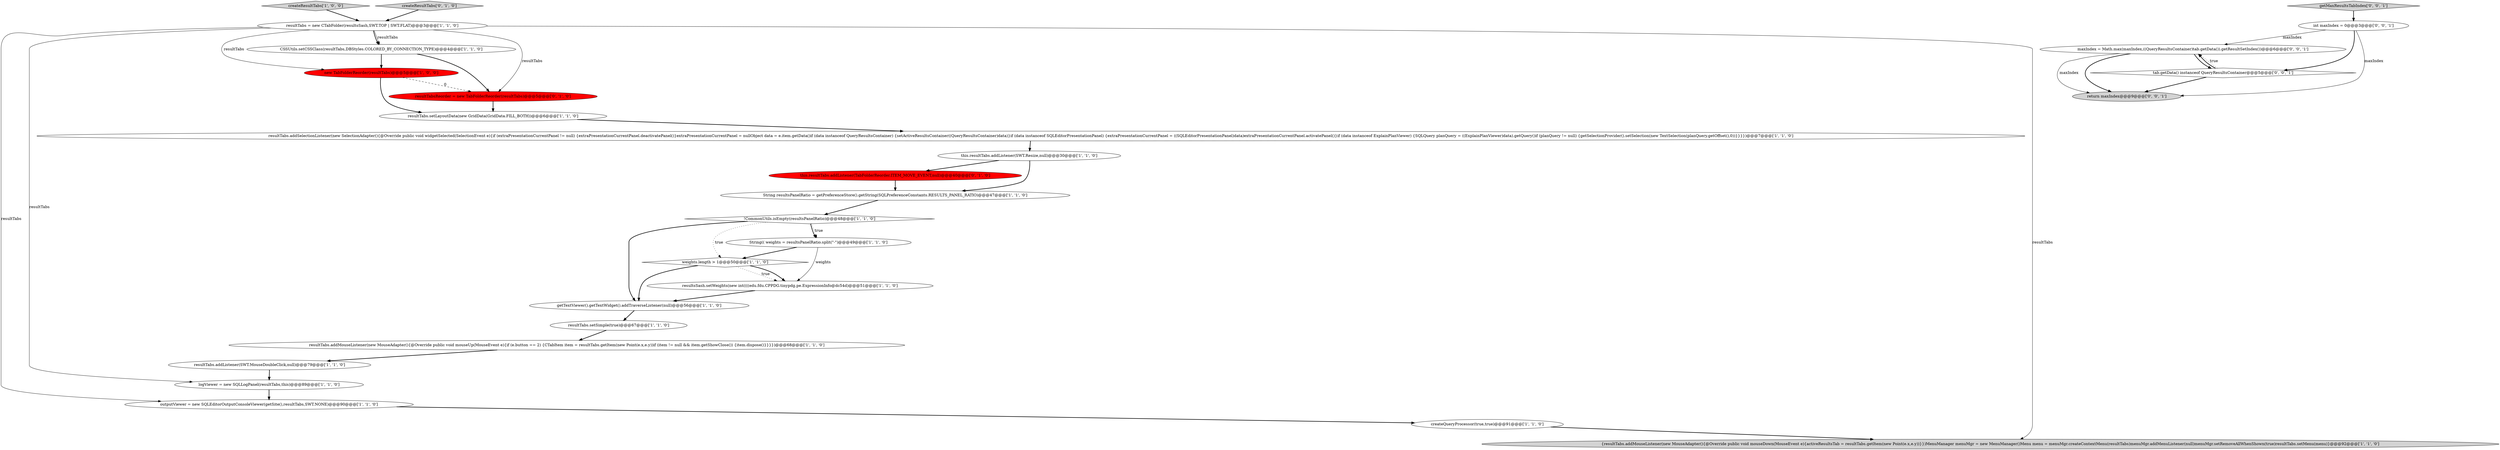 digraph {
14 [style = filled, label = "resultTabs.setSimple(true)@@@67@@@['1', '1', '0']", fillcolor = white, shape = ellipse image = "AAA0AAABBB1BBB"];
3 [style = filled, label = "resultTabs.addSelectionListener(new SelectionAdapter(){@Override public void widgetSelected(SelectionEvent e){if (extraPresentationCurrentPanel != null) {extraPresentationCurrentPanel.deactivatePanel()}extraPresentationCurrentPanel = nullObject data = e.item.getData()if (data instanceof QueryResultsContainer) {setActiveResultsContainer((QueryResultsContainer)data)}if (data instanceof SQLEditorPresentationPanel) {extraPresentationCurrentPanel = ((SQLEditorPresentationPanel)data)extraPresentationCurrentPanel.activatePanel()}if (data instanceof ExplainPlanViewer) {SQLQuery planQuery = ((ExplainPlanViewer)data).getQuery()if (planQuery != null) {getSelectionProvider().setSelection(new TextSelection(planQuery.getOffset(),0))}}}})@@@7@@@['1', '1', '0']", fillcolor = white, shape = ellipse image = "AAA0AAABBB1BBB"];
16 [style = filled, label = "weights.length > 1@@@50@@@['1', '1', '0']", fillcolor = white, shape = diamond image = "AAA0AAABBB1BBB"];
6 [style = filled, label = "getTextViewer().getTextWidget().addTraverseListener(null)@@@56@@@['1', '1', '0']", fillcolor = white, shape = ellipse image = "AAA0AAABBB1BBB"];
8 [style = filled, label = "String resultsPanelRatio = getPreferenceStore().getString(SQLPreferenceConstants.RESULTS_PANEL_RATIO)@@@47@@@['1', '1', '0']", fillcolor = white, shape = ellipse image = "AAA0AAABBB1BBB"];
24 [style = filled, label = "maxIndex = Math.max(maxIndex,((QueryResultsContainer)tab.getData()).getResultSetIndex())@@@6@@@['0', '0', '1']", fillcolor = white, shape = ellipse image = "AAA0AAABBB3BBB"];
5 [style = filled, label = "!CommonUtils.isEmpty(resultsPanelRatio)@@@48@@@['1', '1', '0']", fillcolor = white, shape = diamond image = "AAA0AAABBB1BBB"];
18 [style = filled, label = "createQueryProcessor(true,true)@@@91@@@['1', '1', '0']", fillcolor = white, shape = ellipse image = "AAA0AAABBB1BBB"];
25 [style = filled, label = "tab.getData() instanceof QueryResultsContainer@@@5@@@['0', '0', '1']", fillcolor = white, shape = diamond image = "AAA0AAABBB3BBB"];
2 [style = filled, label = "outputViewer = new SQLEditorOutputConsoleViewer(getSite(),resultTabs,SWT.NONE)@@@90@@@['1', '1', '0']", fillcolor = white, shape = ellipse image = "AAA0AAABBB1BBB"];
1 [style = filled, label = "resultTabs = new CTabFolder(resultsSash,SWT.TOP | SWT.FLAT)@@@3@@@['1', '1', '0']", fillcolor = white, shape = ellipse image = "AAA0AAABBB1BBB"];
12 [style = filled, label = "resultTabs.setLayoutData(new GridData(GridData.FILL_BOTH))@@@6@@@['1', '1', '0']", fillcolor = white, shape = ellipse image = "AAA0AAABBB1BBB"];
7 [style = filled, label = "this.resultTabs.addListener(SWT.Resize,null)@@@30@@@['1', '1', '0']", fillcolor = white, shape = ellipse image = "AAA0AAABBB1BBB"];
10 [style = filled, label = "resultTabs.addMouseListener(new MouseAdapter(){@Override public void mouseUp(MouseEvent e){if (e.button == 2) {CTabItem item = resultTabs.getItem(new Point(e.x,e.y))if (item != null && item.getShowClose()) {item.dispose()}}}})@@@68@@@['1', '1', '0']", fillcolor = white, shape = ellipse image = "AAA0AAABBB1BBB"];
9 [style = filled, label = "new TabFolderReorder(resultTabs)@@@5@@@['1', '0', '0']", fillcolor = red, shape = ellipse image = "AAA1AAABBB1BBB"];
0 [style = filled, label = "{resultTabs.addMouseListener(new MouseAdapter(){@Override public void mouseDown(MouseEvent e){activeResultsTab = resultTabs.getItem(new Point(e.x,e.y))}})MenuManager menuMgr = new MenuManager()Menu menu = menuMgr.createContextMenu(resultTabs)menuMgr.addMenuListener(null)menuMgr.setRemoveAllWhenShown(true)resultTabs.setMenu(menu)}@@@92@@@['1', '1', '0']", fillcolor = lightgray, shape = ellipse image = "AAA0AAABBB1BBB"];
21 [style = filled, label = "this.resultTabs.addListener(TabFolderReorder.ITEM_MOVE_EVENT,null)@@@40@@@['0', '1', '0']", fillcolor = red, shape = ellipse image = "AAA1AAABBB2BBB"];
15 [style = filled, label = "createResultTabs['1', '0', '0']", fillcolor = lightgray, shape = diamond image = "AAA0AAABBB1BBB"];
4 [style = filled, label = "CSSUtils.setCSSClass(resultTabs,DBStyles.COLORED_BY_CONNECTION_TYPE)@@@4@@@['1', '1', '0']", fillcolor = white, shape = ellipse image = "AAA0AAABBB1BBB"];
23 [style = filled, label = "int maxIndex = 0@@@3@@@['0', '0', '1']", fillcolor = white, shape = ellipse image = "AAA0AAABBB3BBB"];
13 [style = filled, label = "logViewer = new SQLLogPanel(resultTabs,this)@@@89@@@['1', '1', '0']", fillcolor = white, shape = ellipse image = "AAA0AAABBB1BBB"];
11 [style = filled, label = "resultTabs.addListener(SWT.MouseDoubleClick,null)@@@79@@@['1', '1', '0']", fillcolor = white, shape = ellipse image = "AAA0AAABBB1BBB"];
22 [style = filled, label = "resultTabsReorder = new TabFolderReorder(resultTabs)@@@5@@@['0', '1', '0']", fillcolor = red, shape = ellipse image = "AAA1AAABBB2BBB"];
20 [style = filled, label = "createResultTabs['0', '1', '0']", fillcolor = lightgray, shape = diamond image = "AAA0AAABBB2BBB"];
26 [style = filled, label = "return maxIndex@@@9@@@['0', '0', '1']", fillcolor = lightgray, shape = ellipse image = "AAA0AAABBB3BBB"];
19 [style = filled, label = "String(( weights = resultsPanelRatio.split(\"-\")@@@49@@@['1', '1', '0']", fillcolor = white, shape = ellipse image = "AAA0AAABBB1BBB"];
17 [style = filled, label = "resultsSash.setWeights(new int((((edu.fdu.CPPDG.tinypdg.pe.ExpressionInfo@dc54d)@@@51@@@['1', '1', '0']", fillcolor = white, shape = ellipse image = "AAA0AAABBB1BBB"];
27 [style = filled, label = "getMaxResultsTabIndex['0', '0', '1']", fillcolor = lightgray, shape = diamond image = "AAA0AAABBB3BBB"];
19->17 [style = solid, label="weights"];
4->9 [style = bold, label=""];
23->25 [style = bold, label=""];
1->4 [style = bold, label=""];
1->22 [style = solid, label="resultTabs"];
17->6 [style = bold, label=""];
5->19 [style = dotted, label="true"];
16->6 [style = bold, label=""];
16->17 [style = dotted, label="true"];
21->8 [style = bold, label=""];
14->10 [style = bold, label=""];
2->18 [style = bold, label=""];
1->13 [style = solid, label="resultTabs"];
25->24 [style = dotted, label="true"];
9->22 [style = dashed, label="0"];
16->17 [style = bold, label=""];
20->1 [style = bold, label=""];
7->8 [style = bold, label=""];
24->26 [style = solid, label="maxIndex"];
1->4 [style = solid, label="resultTabs"];
1->2 [style = solid, label="resultTabs"];
19->16 [style = bold, label=""];
6->14 [style = bold, label=""];
5->19 [style = bold, label=""];
23->24 [style = solid, label="maxIndex"];
25->24 [style = bold, label=""];
24->26 [style = bold, label=""];
1->9 [style = solid, label="resultTabs"];
8->5 [style = bold, label=""];
5->6 [style = bold, label=""];
3->7 [style = bold, label=""];
15->1 [style = bold, label=""];
22->12 [style = bold, label=""];
24->25 [style = bold, label=""];
11->13 [style = bold, label=""];
25->26 [style = bold, label=""];
5->16 [style = dotted, label="true"];
13->2 [style = bold, label=""];
7->21 [style = bold, label=""];
27->23 [style = bold, label=""];
12->3 [style = bold, label=""];
9->12 [style = bold, label=""];
4->22 [style = bold, label=""];
23->26 [style = solid, label="maxIndex"];
18->0 [style = bold, label=""];
1->0 [style = solid, label="resultTabs"];
10->11 [style = bold, label=""];
}

